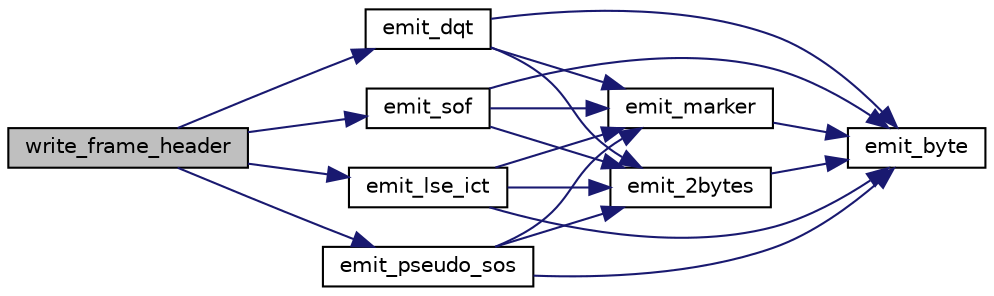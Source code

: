 digraph "write_frame_header"
{
 // LATEX_PDF_SIZE
  bgcolor="transparent";
  edge [fontname="Helvetica",fontsize="10",labelfontname="Helvetica",labelfontsize="10"];
  node [fontname="Helvetica",fontsize="10",shape=record];
  rankdir="LR";
  Node233 [label="write_frame_header",height=0.2,width=0.4,color="black", fillcolor="grey75", style="filled", fontcolor="black",tooltip=" "];
  Node233 -> Node234 [color="midnightblue",fontsize="10",style="solid"];
  Node234 [label="emit_dqt",height=0.2,width=0.4,color="black",URL="$jcmarker_8c.html#a6cc5e3a20e8bad4d24479574747cce64",tooltip=" "];
  Node234 -> Node235 [color="midnightblue",fontsize="10",style="solid"];
  Node235 [label="emit_marker",height=0.2,width=0.4,color="black",URL="$jcmarker_8c.html#ac0f824579de49431507514270155e053",tooltip=" "];
  Node235 -> Node236 [color="midnightblue",fontsize="10",style="solid"];
  Node236 [label="emit_byte",height=0.2,width=0.4,color="black",URL="$jcmarker_8c.html#a08eca462b2b57f23ee007a57a39dbded",tooltip=" "];
  Node234 -> Node237 [color="midnightblue",fontsize="10",style="solid"];
  Node237 [label="emit_2bytes",height=0.2,width=0.4,color="black",URL="$jcmarker_8c.html#ab1f72cd7a3d8f4b5679ddc051e44ad17",tooltip=" "];
  Node237 -> Node236 [color="midnightblue",fontsize="10",style="solid"];
  Node234 -> Node236 [color="midnightblue",fontsize="10",style="solid"];
  Node233 -> Node238 [color="midnightblue",fontsize="10",style="solid"];
  Node238 [label="emit_sof",height=0.2,width=0.4,color="black",URL="$jcmarker_8c.html#a8bb5c40405a1291ecec9963ae578ea1b",tooltip=" "];
  Node238 -> Node235 [color="midnightblue",fontsize="10",style="solid"];
  Node238 -> Node237 [color="midnightblue",fontsize="10",style="solid"];
  Node238 -> Node236 [color="midnightblue",fontsize="10",style="solid"];
  Node233 -> Node239 [color="midnightblue",fontsize="10",style="solid"];
  Node239 [label="emit_lse_ict",height=0.2,width=0.4,color="black",URL="$jcmarker_8c.html#aeb3414e165d24b8d43e1adbc45144c1d",tooltip=" "];
  Node239 -> Node235 [color="midnightblue",fontsize="10",style="solid"];
  Node239 -> Node237 [color="midnightblue",fontsize="10",style="solid"];
  Node239 -> Node236 [color="midnightblue",fontsize="10",style="solid"];
  Node233 -> Node240 [color="midnightblue",fontsize="10",style="solid"];
  Node240 [label="emit_pseudo_sos",height=0.2,width=0.4,color="black",URL="$jcmarker_8c.html#a71e6a2ffc5e8ad85093f13e63e20245e",tooltip=" "];
  Node240 -> Node235 [color="midnightblue",fontsize="10",style="solid"];
  Node240 -> Node237 [color="midnightblue",fontsize="10",style="solid"];
  Node240 -> Node236 [color="midnightblue",fontsize="10",style="solid"];
}
